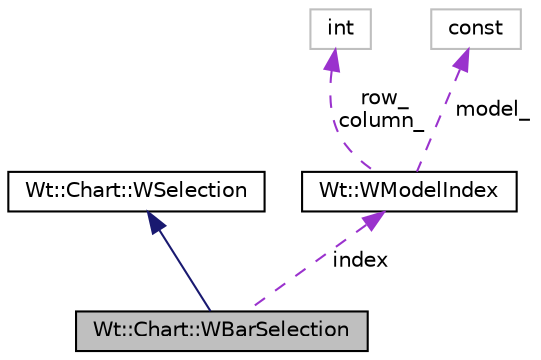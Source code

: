 digraph "Wt::Chart::WBarSelection"
{
 // LATEX_PDF_SIZE
  edge [fontname="Helvetica",fontsize="10",labelfontname="Helvetica",labelfontsize="10"];
  node [fontname="Helvetica",fontsize="10",shape=record];
  Node1 [label="Wt::Chart::WBarSelection",height=0.2,width=0.4,color="black", fillcolor="grey75", style="filled", fontcolor="black",tooltip="Represents a selection of a bar."];
  Node2 -> Node1 [dir="back",color="midnightblue",fontsize="10",style="solid",fontname="Helvetica"];
  Node2 [label="Wt::Chart::WSelection",height=0.2,width=0.4,color="black", fillcolor="white", style="filled",URL="$classWt_1_1Chart_1_1WSelection.html",tooltip="Represents a selection on a chart."];
  Node3 -> Node1 [dir="back",color="darkorchid3",fontsize="10",style="dashed",label=" index" ,fontname="Helvetica"];
  Node3 [label="Wt::WModelIndex",height=0.2,width=0.4,color="black", fillcolor="white", style="filled",URL="$classWt_1_1WModelIndex.html",tooltip="A value class that describes an index to an item in a data model."];
  Node4 -> Node3 [dir="back",color="darkorchid3",fontsize="10",style="dashed",label=" row_\ncolumn_" ,fontname="Helvetica"];
  Node4 [label="int",height=0.2,width=0.4,color="grey75", fillcolor="white", style="filled",tooltip=" "];
  Node5 -> Node3 [dir="back",color="darkorchid3",fontsize="10",style="dashed",label=" model_" ,fontname="Helvetica"];
  Node5 [label="const",height=0.2,width=0.4,color="grey75", fillcolor="white", style="filled",tooltip=" "];
}
